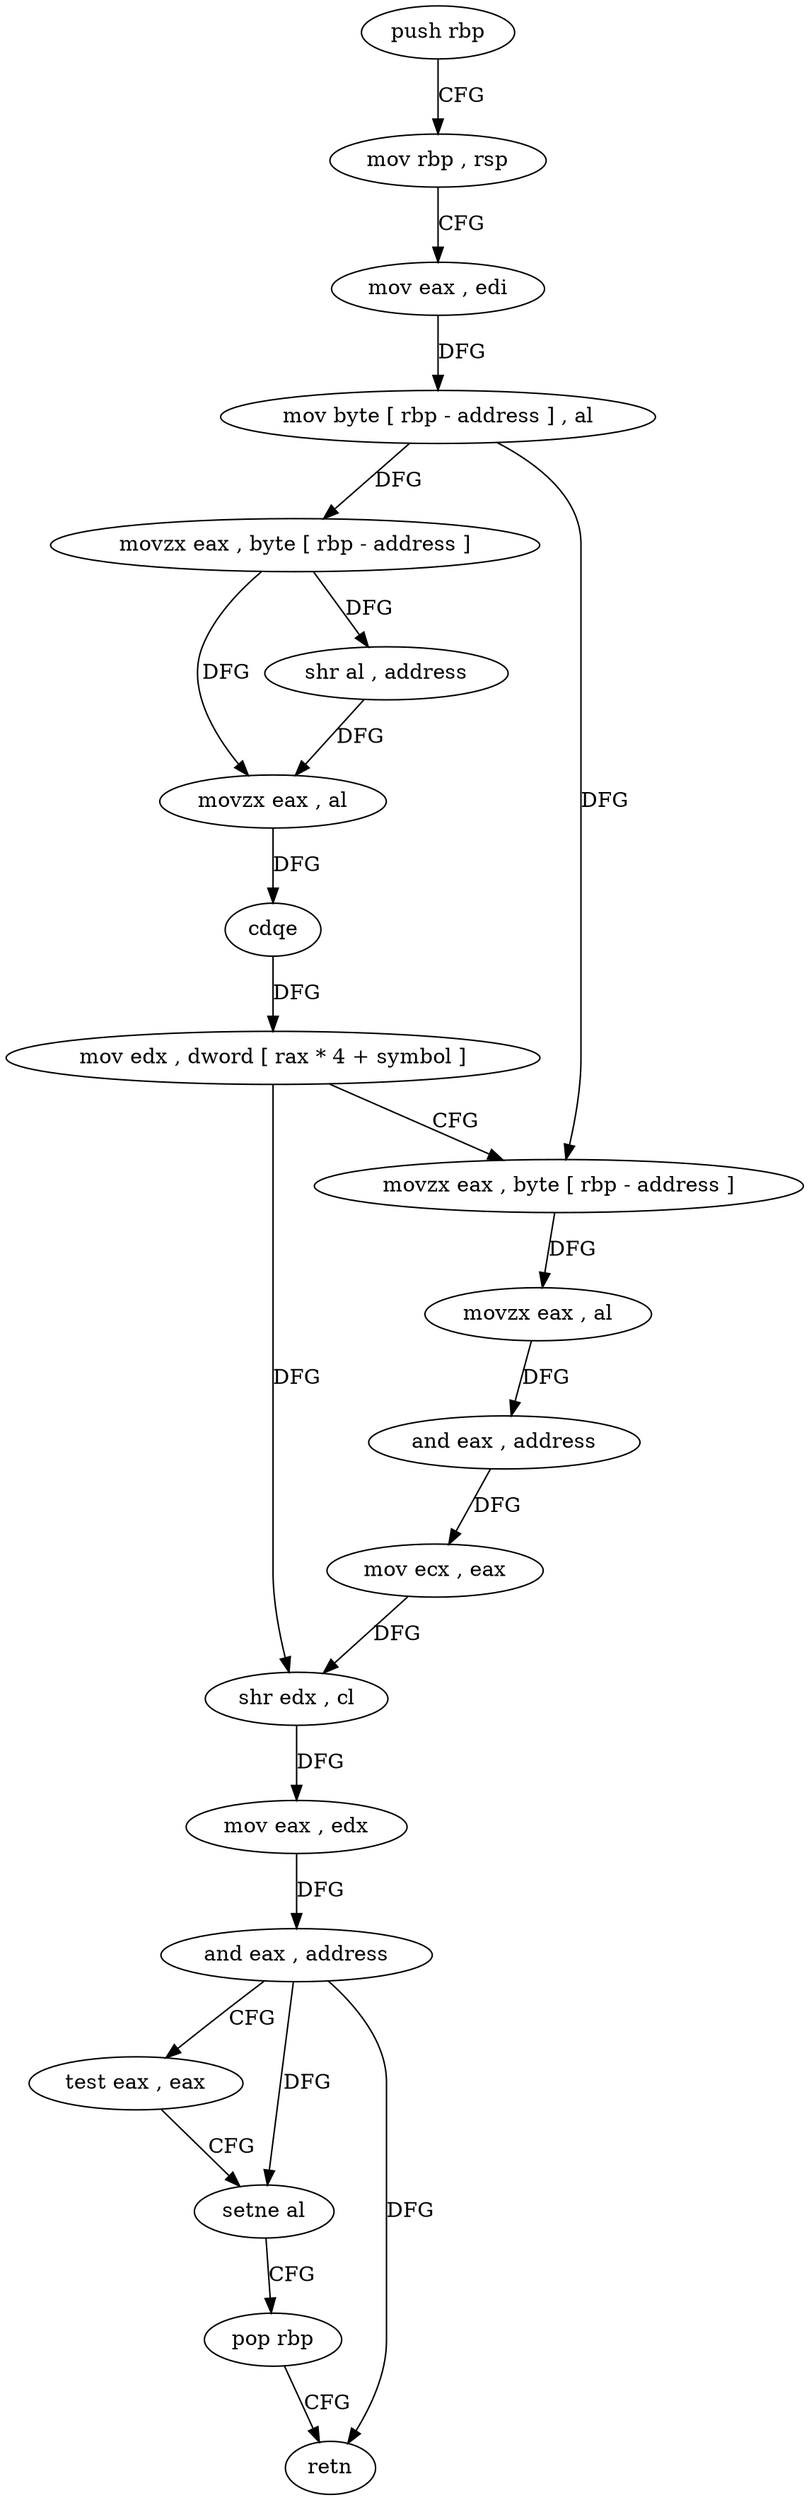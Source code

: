 digraph "func" {
"4497054" [label = "push rbp" ]
"4497055" [label = "mov rbp , rsp" ]
"4497058" [label = "mov eax , edi" ]
"4497060" [label = "mov byte [ rbp - address ] , al" ]
"4497063" [label = "movzx eax , byte [ rbp - address ]" ]
"4497067" [label = "shr al , address" ]
"4497070" [label = "movzx eax , al" ]
"4497073" [label = "cdqe" ]
"4497075" [label = "mov edx , dword [ rax * 4 + symbol ]" ]
"4497082" [label = "movzx eax , byte [ rbp - address ]" ]
"4497086" [label = "movzx eax , al" ]
"4497089" [label = "and eax , address" ]
"4497092" [label = "mov ecx , eax" ]
"4497094" [label = "shr edx , cl" ]
"4497096" [label = "mov eax , edx" ]
"4497098" [label = "and eax , address" ]
"4497101" [label = "test eax , eax" ]
"4497103" [label = "setne al" ]
"4497106" [label = "pop rbp" ]
"4497107" [label = "retn" ]
"4497054" -> "4497055" [ label = "CFG" ]
"4497055" -> "4497058" [ label = "CFG" ]
"4497058" -> "4497060" [ label = "DFG" ]
"4497060" -> "4497063" [ label = "DFG" ]
"4497060" -> "4497082" [ label = "DFG" ]
"4497063" -> "4497067" [ label = "DFG" ]
"4497063" -> "4497070" [ label = "DFG" ]
"4497067" -> "4497070" [ label = "DFG" ]
"4497070" -> "4497073" [ label = "DFG" ]
"4497073" -> "4497075" [ label = "DFG" ]
"4497075" -> "4497082" [ label = "CFG" ]
"4497075" -> "4497094" [ label = "DFG" ]
"4497082" -> "4497086" [ label = "DFG" ]
"4497086" -> "4497089" [ label = "DFG" ]
"4497089" -> "4497092" [ label = "DFG" ]
"4497092" -> "4497094" [ label = "DFG" ]
"4497094" -> "4497096" [ label = "DFG" ]
"4497096" -> "4497098" [ label = "DFG" ]
"4497098" -> "4497101" [ label = "CFG" ]
"4497098" -> "4497103" [ label = "DFG" ]
"4497098" -> "4497107" [ label = "DFG" ]
"4497101" -> "4497103" [ label = "CFG" ]
"4497103" -> "4497106" [ label = "CFG" ]
"4497106" -> "4497107" [ label = "CFG" ]
}
